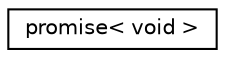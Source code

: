 digraph "Graphical Class Hierarchy"
{
  edge [fontname="Helvetica",fontsize="10",labelfontname="Helvetica",labelfontsize="10"];
  node [fontname="Helvetica",fontsize="10",shape=record];
  rankdir="LR";
  Node1 [label="promise\< void \>",height=0.2,width=0.4,color="black", fillcolor="white", style="filled",URL="$classpromise_3_01void_01_4.xhtml"];
}
